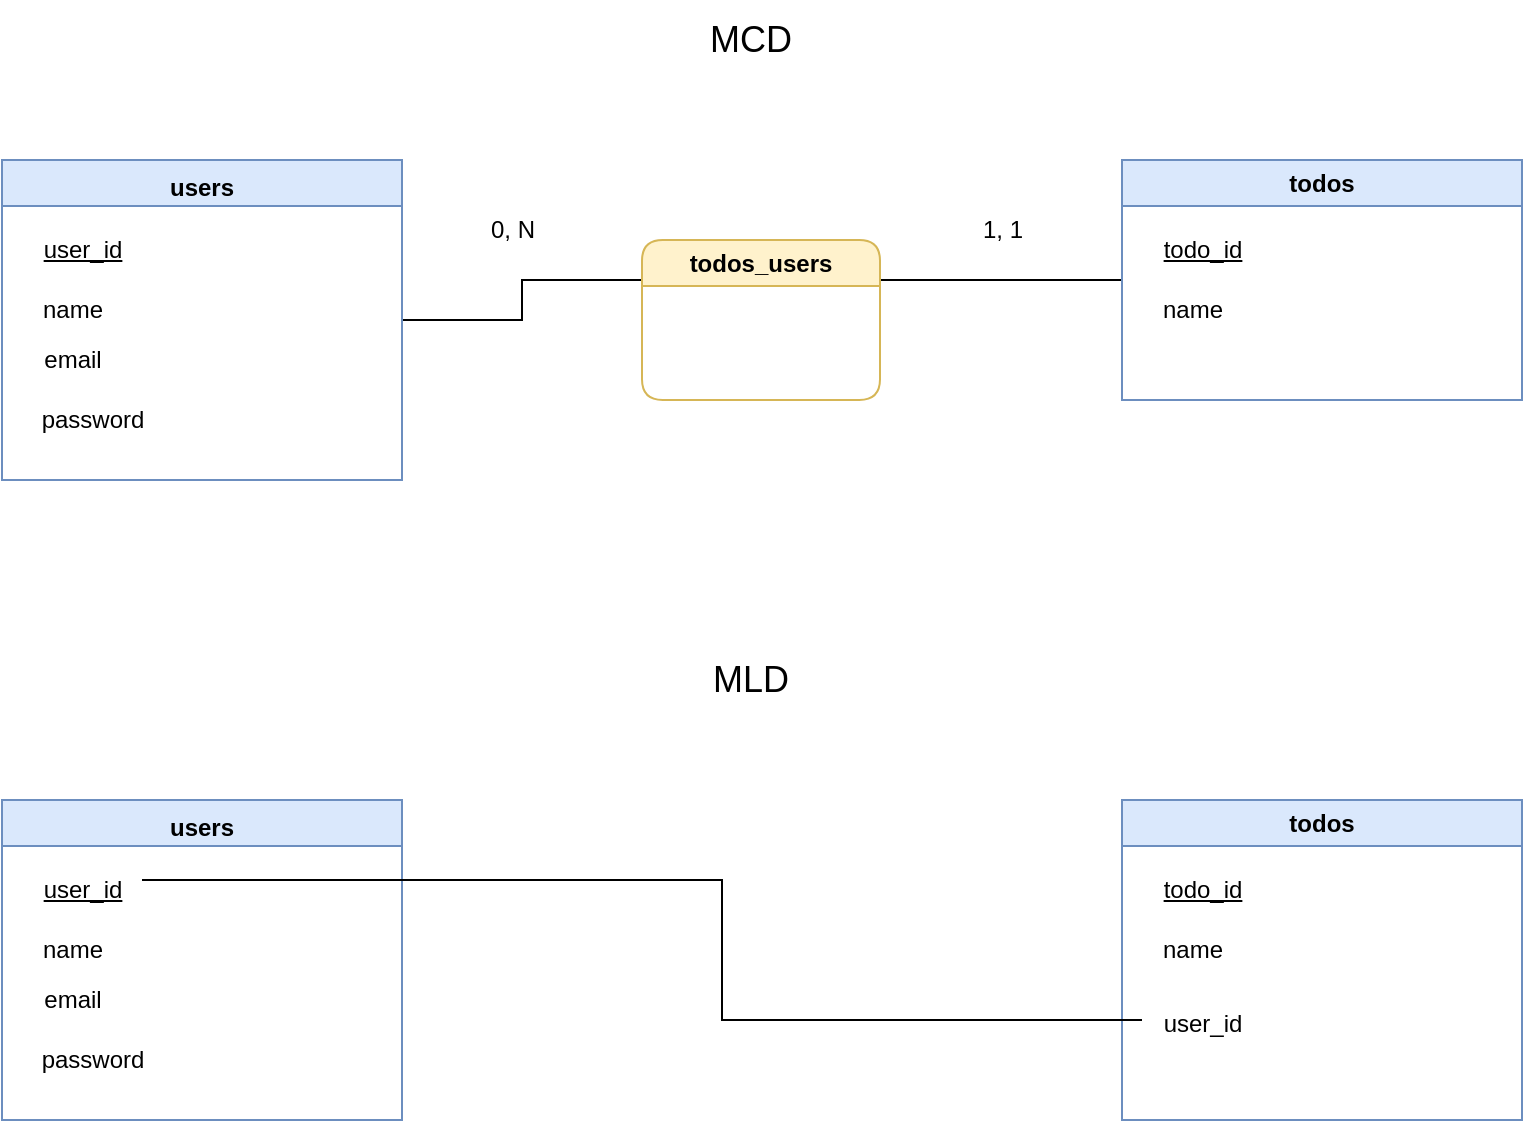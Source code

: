 <mxfile version="20.8.5" type="device"><diagram id="skWgTz6hOh4kWffo54L2" name="Page-1"><mxGraphModel dx="2074" dy="1116" grid="1" gridSize="10" guides="1" tooltips="1" connect="1" arrows="1" fold="1" page="1" pageScale="1" pageWidth="827" pageHeight="1169" math="0" shadow="0"><root><mxCell id="0"/><mxCell id="1" parent="0"/><mxCell id="VMvvOwrFgsmehlReKzg--1" value="&lt;font style=&quot;font-size: 18px;&quot;&gt;MCD&lt;/font&gt;" style="text;html=1;align=center;verticalAlign=middle;resizable=0;points=[];autosize=1;strokeColor=none;fillColor=none;" vertex="1" parent="1"><mxGeometry x="384" y="40" width="60" height="40" as="geometry"/></mxCell><mxCell id="VMvvOwrFgsmehlReKzg--13" style="edgeStyle=orthogonalEdgeStyle;rounded=0;orthogonalLoop=1;jettySize=auto;html=1;entryX=0;entryY=0.25;entryDx=0;entryDy=0;fontSize=12;endArrow=none;endFill=0;" edge="1" parent="1" source="VMvvOwrFgsmehlReKzg--2" target="VMvvOwrFgsmehlReKzg--10"><mxGeometry relative="1" as="geometry"/></mxCell><mxCell id="VMvvOwrFgsmehlReKzg--2" value="&lt;font style=&quot;font-size: 12px;&quot;&gt;users&lt;/font&gt;" style="swimlane;whiteSpace=wrap;html=1;fontSize=18;fillColor=#dae8fc;strokeColor=#6c8ebf;" vertex="1" parent="1"><mxGeometry x="40" y="120" width="200" height="160" as="geometry"/></mxCell><mxCell id="VMvvOwrFgsmehlReKzg--3" value="&lt;u&gt;user_id&lt;/u&gt;" style="text;html=1;align=center;verticalAlign=middle;resizable=0;points=[];autosize=1;strokeColor=none;fillColor=none;fontSize=12;" vertex="1" parent="VMvvOwrFgsmehlReKzg--2"><mxGeometry x="10" y="30" width="60" height="30" as="geometry"/></mxCell><mxCell id="VMvvOwrFgsmehlReKzg--4" value="name" style="text;html=1;align=center;verticalAlign=middle;resizable=0;points=[];autosize=1;strokeColor=none;fillColor=none;fontSize=12;" vertex="1" parent="VMvvOwrFgsmehlReKzg--2"><mxGeometry x="10" y="60" width="50" height="30" as="geometry"/></mxCell><mxCell id="VMvvOwrFgsmehlReKzg--5" value="email" style="text;html=1;align=center;verticalAlign=middle;resizable=0;points=[];autosize=1;strokeColor=none;fillColor=none;fontSize=12;" vertex="1" parent="VMvvOwrFgsmehlReKzg--2"><mxGeometry x="10" y="85" width="50" height="30" as="geometry"/></mxCell><mxCell id="VMvvOwrFgsmehlReKzg--6" value="password" style="text;html=1;align=center;verticalAlign=middle;resizable=0;points=[];autosize=1;strokeColor=none;fillColor=none;fontSize=12;" vertex="1" parent="VMvvOwrFgsmehlReKzg--2"><mxGeometry x="10" y="115" width="70" height="30" as="geometry"/></mxCell><mxCell id="VMvvOwrFgsmehlReKzg--12" style="edgeStyle=orthogonalEdgeStyle;rounded=0;orthogonalLoop=1;jettySize=auto;html=1;entryX=1;entryY=0.25;entryDx=0;entryDy=0;fontSize=12;endArrow=none;endFill=0;" edge="1" parent="1" source="VMvvOwrFgsmehlReKzg--7" target="VMvvOwrFgsmehlReKzg--10"><mxGeometry relative="1" as="geometry"/></mxCell><mxCell id="VMvvOwrFgsmehlReKzg--7" value="todos" style="swimlane;whiteSpace=wrap;html=1;fontSize=12;fillColor=#dae8fc;strokeColor=#6c8ebf;" vertex="1" parent="1"><mxGeometry x="600" y="120" width="200" height="120" as="geometry"/></mxCell><mxCell id="VMvvOwrFgsmehlReKzg--8" value="&lt;u&gt;todo_id&lt;/u&gt;" style="text;html=1;align=center;verticalAlign=middle;resizable=0;points=[];autosize=1;strokeColor=none;fillColor=none;fontSize=12;" vertex="1" parent="VMvvOwrFgsmehlReKzg--7"><mxGeometry x="10" y="30" width="60" height="30" as="geometry"/></mxCell><mxCell id="VMvvOwrFgsmehlReKzg--9" value="name" style="text;html=1;align=center;verticalAlign=middle;resizable=0;points=[];autosize=1;strokeColor=none;fillColor=none;fontSize=12;" vertex="1" parent="VMvvOwrFgsmehlReKzg--7"><mxGeometry x="10" y="60" width="50" height="30" as="geometry"/></mxCell><mxCell id="VMvvOwrFgsmehlReKzg--10" value="todos_users" style="swimlane;whiteSpace=wrap;html=1;fontSize=12;fillColor=#fff2cc;strokeColor=#d6b656;rounded=1;" vertex="1" parent="1"><mxGeometry x="360" y="160" width="119" height="80" as="geometry"/></mxCell><mxCell id="VMvvOwrFgsmehlReKzg--14" value="0, N" style="text;html=1;align=center;verticalAlign=middle;resizable=0;points=[];autosize=1;strokeColor=none;fillColor=none;fontSize=12;" vertex="1" parent="1"><mxGeometry x="270" y="140" width="50" height="30" as="geometry"/></mxCell><mxCell id="VMvvOwrFgsmehlReKzg--15" value="1, 1" style="text;html=1;align=center;verticalAlign=middle;resizable=0;points=[];autosize=1;strokeColor=none;fillColor=none;fontSize=12;" vertex="1" parent="1"><mxGeometry x="520" y="140" width="40" height="30" as="geometry"/></mxCell><mxCell id="VMvvOwrFgsmehlReKzg--16" value="&lt;font style=&quot;font-size: 18px;&quot;&gt;MLD&lt;/font&gt;" style="text;html=1;align=center;verticalAlign=middle;resizable=0;points=[];autosize=1;strokeColor=none;fillColor=none;fontSize=12;" vertex="1" parent="1"><mxGeometry x="384" y="360" width="60" height="40" as="geometry"/></mxCell><mxCell id="VMvvOwrFgsmehlReKzg--28" value="&lt;font style=&quot;font-size: 12px;&quot;&gt;users&lt;/font&gt;" style="swimlane;whiteSpace=wrap;html=1;fontSize=18;fillColor=#dae8fc;strokeColor=#6c8ebf;" vertex="1" parent="1"><mxGeometry x="40" y="440" width="200" height="160" as="geometry"/></mxCell><mxCell id="VMvvOwrFgsmehlReKzg--29" value="&lt;u&gt;user_id&lt;/u&gt;" style="text;html=1;align=center;verticalAlign=middle;resizable=0;points=[];autosize=1;strokeColor=none;fillColor=none;fontSize=12;" vertex="1" parent="VMvvOwrFgsmehlReKzg--28"><mxGeometry x="10" y="30" width="60" height="30" as="geometry"/></mxCell><mxCell id="VMvvOwrFgsmehlReKzg--30" value="name" style="text;html=1;align=center;verticalAlign=middle;resizable=0;points=[];autosize=1;strokeColor=none;fillColor=none;fontSize=12;" vertex="1" parent="VMvvOwrFgsmehlReKzg--28"><mxGeometry x="10" y="60" width="50" height="30" as="geometry"/></mxCell><mxCell id="VMvvOwrFgsmehlReKzg--31" value="email" style="text;html=1;align=center;verticalAlign=middle;resizable=0;points=[];autosize=1;strokeColor=none;fillColor=none;fontSize=12;" vertex="1" parent="VMvvOwrFgsmehlReKzg--28"><mxGeometry x="10" y="85" width="50" height="30" as="geometry"/></mxCell><mxCell id="VMvvOwrFgsmehlReKzg--32" value="password" style="text;html=1;align=center;verticalAlign=middle;resizable=0;points=[];autosize=1;strokeColor=none;fillColor=none;fontSize=12;" vertex="1" parent="VMvvOwrFgsmehlReKzg--28"><mxGeometry x="10" y="115" width="70" height="30" as="geometry"/></mxCell><mxCell id="VMvvOwrFgsmehlReKzg--33" value="todos" style="swimlane;whiteSpace=wrap;html=1;fontSize=12;fillColor=#dae8fc;strokeColor=#6c8ebf;" vertex="1" parent="1"><mxGeometry x="600" y="440" width="200" height="160" as="geometry"/></mxCell><mxCell id="VMvvOwrFgsmehlReKzg--34" value="&lt;u&gt;todo_id&lt;/u&gt;" style="text;html=1;align=center;verticalAlign=middle;resizable=0;points=[];autosize=1;strokeColor=none;fillColor=none;fontSize=12;" vertex="1" parent="VMvvOwrFgsmehlReKzg--33"><mxGeometry x="10" y="30" width="60" height="30" as="geometry"/></mxCell><mxCell id="VMvvOwrFgsmehlReKzg--35" value="name" style="text;html=1;align=center;verticalAlign=middle;resizable=0;points=[];autosize=1;strokeColor=none;fillColor=none;fontSize=12;" vertex="1" parent="VMvvOwrFgsmehlReKzg--33"><mxGeometry x="10" y="60" width="50" height="30" as="geometry"/></mxCell><mxCell id="VMvvOwrFgsmehlReKzg--36" value="&lt;font style=&quot;font-size: 12px;&quot;&gt;user_id&lt;/font&gt;" style="text;html=1;align=center;verticalAlign=middle;resizable=0;points=[];autosize=1;strokeColor=none;fillColor=none;fontSize=18;" vertex="1" parent="VMvvOwrFgsmehlReKzg--33"><mxGeometry x="10" y="90" width="60" height="40" as="geometry"/></mxCell><mxCell id="VMvvOwrFgsmehlReKzg--37" style="edgeStyle=orthogonalEdgeStyle;rounded=0;orthogonalLoop=1;jettySize=auto;html=1;fontSize=12;endArrow=none;endFill=0;" edge="1" parent="1" source="VMvvOwrFgsmehlReKzg--36"><mxGeometry relative="1" as="geometry"><mxPoint x="110" y="480" as="targetPoint"/><Array as="points"><mxPoint x="400" y="550"/><mxPoint x="400" y="480"/><mxPoint x="111" y="480"/></Array></mxGeometry></mxCell></root></mxGraphModel></diagram></mxfile>